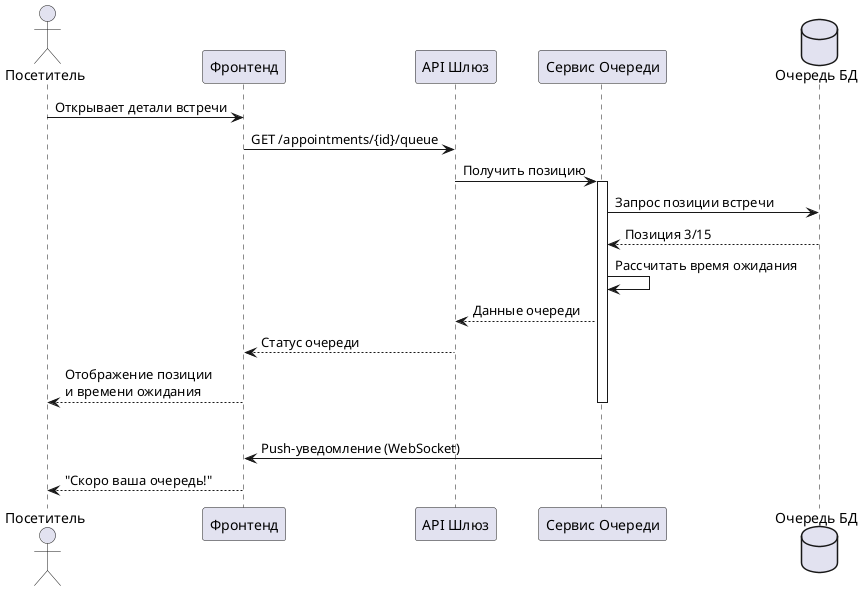 @startuml UC_ViewQueuePosition 
actor Посетитель
participant "Фронтенд" as FE
participant "API Шлюз" as API
participant "Сервис Очереди" as Queue
database "Очередь БД" as QDB

Посетитель -> FE: Открывает детали встречи
FE -> API: GET /appointments/{id}/queue
API -> Queue: Получить позицию
activate Queue

Queue -> QDB: Запрос позиции встречи
QDB --> Queue: Позиция 3/15
Queue -> Queue: Рассчитать время ожидания
Queue --> API: Данные очереди
API --> FE: Статус очереди
FE --> Посетитель: Отображение позиции\nи времени ожидания
deactivate Queue

|||
Queue -> FE: Push-уведомление (WebSocket)
FE --> Посетитель: "Скоро ваша очередь!"
@enduml